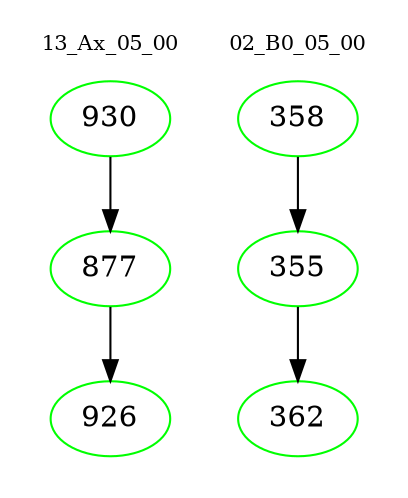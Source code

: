 digraph{
subgraph cluster_0 {
color = white
label = "13_Ax_05_00";
fontsize=10;
T0_930 [label="930", color="green"]
T0_930 -> T0_877 [color="black"]
T0_877 [label="877", color="green"]
T0_877 -> T0_926 [color="black"]
T0_926 [label="926", color="green"]
}
subgraph cluster_1 {
color = white
label = "02_B0_05_00";
fontsize=10;
T1_358 [label="358", color="green"]
T1_358 -> T1_355 [color="black"]
T1_355 [label="355", color="green"]
T1_355 -> T1_362 [color="black"]
T1_362 [label="362", color="green"]
}
}
